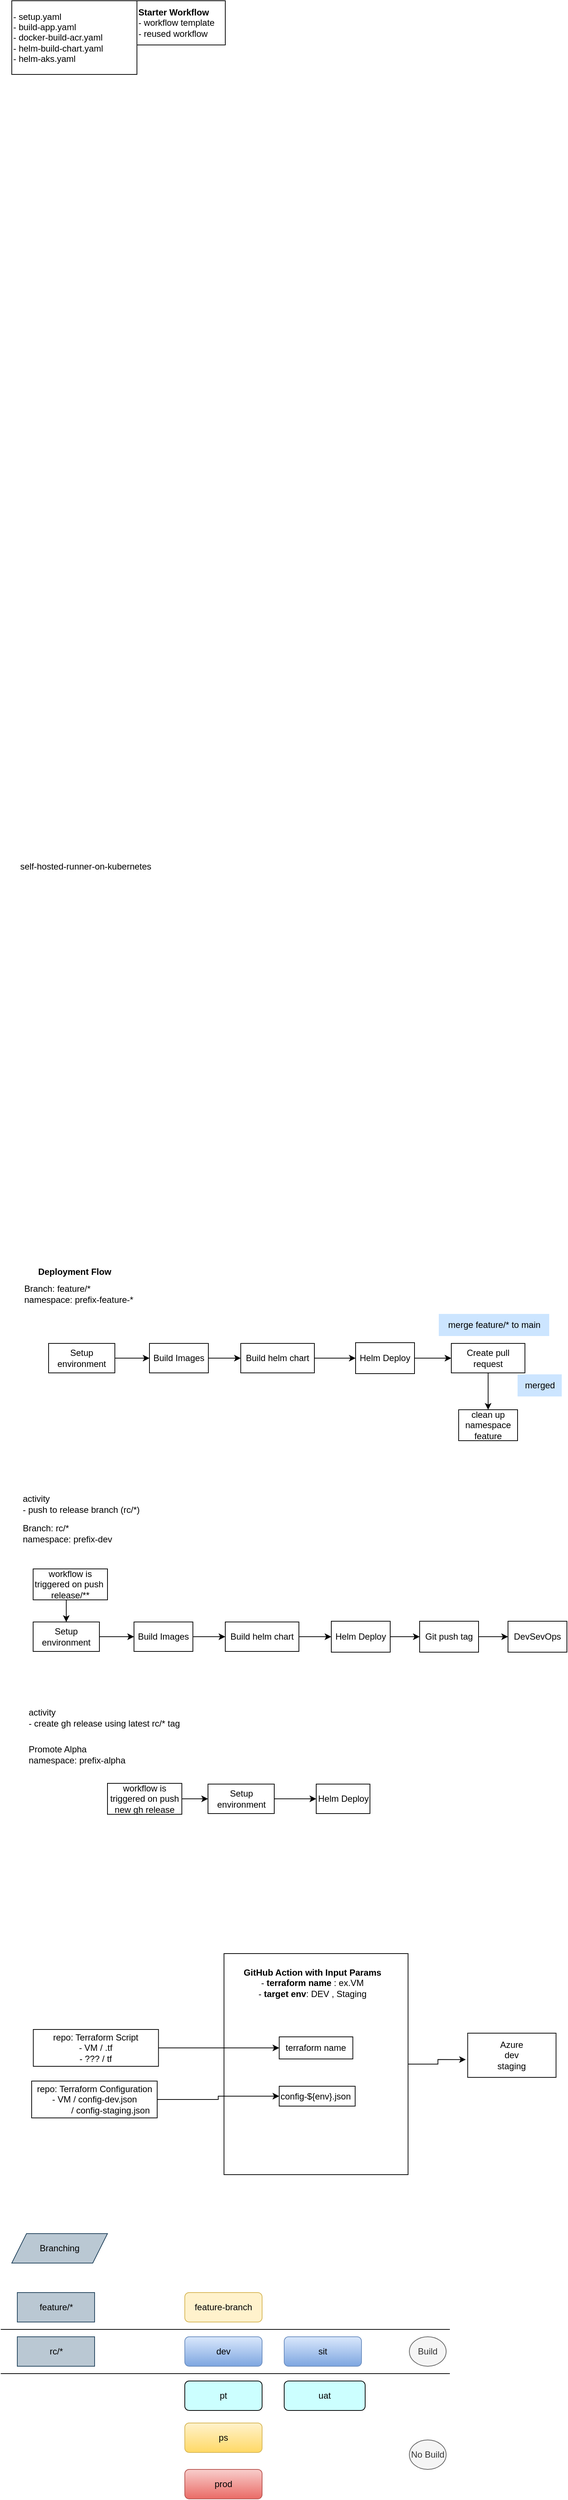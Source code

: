 <mxfile version="24.2.0" type="github">
  <diagram id="C5RBs43oDa-KdzZeNtuy" name="Page-1">
    <mxGraphModel dx="1434" dy="795" grid="1" gridSize="10" guides="1" tooltips="1" connect="1" arrows="1" fold="1" page="1" pageScale="1" pageWidth="827" pageHeight="1169" math="0" shadow="0">
      <root>
        <mxCell id="WIyWlLk6GJQsqaUBKTNV-0" />
        <mxCell id="WIyWlLk6GJQsqaUBKTNV-1" parent="WIyWlLk6GJQsqaUBKTNV-0" />
        <mxCell id="ixGZPzWQaoTAjSbG5yT1-7" value="feature/*" style="rounded=0;whiteSpace=wrap;html=1;fontStyle=0;fillColor=#bac8d3;strokeColor=#23445d;" parent="WIyWlLk6GJQsqaUBKTNV-1" vertex="1">
          <mxGeometry x="37.5" y="3330" width="105" height="40" as="geometry" />
        </mxCell>
        <mxCell id="oq_p0iZETmjGSR7xj0-a-7" value="- setup.yaml&lt;br&gt;- build-app.yaml&lt;br&gt;- docker-build-acr.yaml&lt;br&gt;- helm-build-chart.yaml&lt;br&gt;- helm-aks.yaml" style="whiteSpace=wrap;html=1;align=left;" parent="WIyWlLk6GJQsqaUBKTNV-1" vertex="1">
          <mxGeometry x="30" y="220" width="170" height="100" as="geometry" />
        </mxCell>
        <mxCell id="ENWFnSOeBy6cw1nGGWTw-10" value="&lt;b&gt;Starter Workflow&lt;/b&gt;&lt;br&gt;- workflow template&lt;br&gt;- reused workflow" style="whiteSpace=wrap;html=1;align=left;" parent="WIyWlLk6GJQsqaUBKTNV-1" vertex="1">
          <mxGeometry x="200" y="220" width="120" height="60" as="geometry" />
        </mxCell>
        <UserObject label="self-hosted-runner-on-kubernetes&lt;br&gt;" link="https://blog.opstree.com/2023/04/18/github-self-hosted-runner-on-kubernetes/" id="qq9qIuuZ3JPeEX_20FzZ-5">
          <mxCell style="text;html=1;align=center;verticalAlign=middle;resizable=0;points=[];autosize=1;strokeColor=none;fillColor=none;fontStyle=0" parent="WIyWlLk6GJQsqaUBKTNV-1" vertex="1">
            <mxGeometry x="30" y="1380" width="200" height="30" as="geometry" />
          </mxCell>
        </UserObject>
        <mxCell id="c8sxnvZn8iMgc1AVpzlQ-0" value="&lt;b&gt;Deployment Flow&lt;/b&gt;" style="text;html=1;align=center;verticalAlign=middle;resizable=0;points=[];autosize=1;strokeColor=none;fillColor=none;" parent="WIyWlLk6GJQsqaUBKTNV-1" vertex="1">
          <mxGeometry x="55" y="1930" width="120" height="30" as="geometry" />
        </mxCell>
        <mxCell id="c8sxnvZn8iMgc1AVpzlQ-2" value="Branch: feature/*&lt;br&gt;namespace: prefix-feature-*" style="text;html=1;align=left;verticalAlign=middle;resizable=0;points=[];autosize=1;strokeColor=none;fillColor=none;" parent="WIyWlLk6GJQsqaUBKTNV-1" vertex="1">
          <mxGeometry x="45" y="1955" width="170" height="40" as="geometry" />
        </mxCell>
        <mxCell id="c8sxnvZn8iMgc1AVpzlQ-10" value="Branch: rc/*&lt;br&gt;namespace: prefix-dev" style="text;html=1;align=left;verticalAlign=middle;resizable=0;points=[];autosize=1;strokeColor=none;fillColor=none;" parent="WIyWlLk6GJQsqaUBKTNV-1" vertex="1">
          <mxGeometry x="43.0" y="2280" width="140" height="40" as="geometry" />
        </mxCell>
        <mxCell id="c8sxnvZn8iMgc1AVpzlQ-20" value="" style="group" parent="WIyWlLk6GJQsqaUBKTNV-1" vertex="1" connectable="0">
          <mxGeometry x="80" y="2010" width="697" height="154" as="geometry" />
        </mxCell>
        <mxCell id="c8sxnvZn8iMgc1AVpzlQ-3" value="Setup environment" style="whiteSpace=wrap;html=1;" parent="c8sxnvZn8iMgc1AVpzlQ-20" vertex="1">
          <mxGeometry y="32" width="90" height="40" as="geometry" />
        </mxCell>
        <mxCell id="c8sxnvZn8iMgc1AVpzlQ-4" value="Build Images" style="whiteSpace=wrap;html=1;" parent="c8sxnvZn8iMgc1AVpzlQ-20" vertex="1">
          <mxGeometry x="137" y="32" width="80" height="40" as="geometry" />
        </mxCell>
        <mxCell id="c8sxnvZn8iMgc1AVpzlQ-16" style="edgeStyle=orthogonalEdgeStyle;rounded=0;orthogonalLoop=1;jettySize=auto;html=1;exitX=1;exitY=0.5;exitDx=0;exitDy=0;entryX=0;entryY=0.5;entryDx=0;entryDy=0;" parent="c8sxnvZn8iMgc1AVpzlQ-20" source="c8sxnvZn8iMgc1AVpzlQ-3" target="c8sxnvZn8iMgc1AVpzlQ-4" edge="1">
          <mxGeometry relative="1" as="geometry" />
        </mxCell>
        <mxCell id="c8sxnvZn8iMgc1AVpzlQ-6" value="Build helm chart" style="whiteSpace=wrap;html=1;" parent="c8sxnvZn8iMgc1AVpzlQ-20" vertex="1">
          <mxGeometry x="261.0" y="32" width="100" height="40" as="geometry" />
        </mxCell>
        <mxCell id="c8sxnvZn8iMgc1AVpzlQ-17" style="edgeStyle=orthogonalEdgeStyle;rounded=0;orthogonalLoop=1;jettySize=auto;html=1;exitX=1;exitY=0.5;exitDx=0;exitDy=0;entryX=0;entryY=0.5;entryDx=0;entryDy=0;" parent="c8sxnvZn8iMgc1AVpzlQ-20" source="c8sxnvZn8iMgc1AVpzlQ-4" target="c8sxnvZn8iMgc1AVpzlQ-6" edge="1">
          <mxGeometry relative="1" as="geometry" />
        </mxCell>
        <mxCell id="c8sxnvZn8iMgc1AVpzlQ-7" value="Helm Deploy" style="whiteSpace=wrap;html=1;" parent="c8sxnvZn8iMgc1AVpzlQ-20" vertex="1">
          <mxGeometry x="417" y="31" width="80" height="42" as="geometry" />
        </mxCell>
        <mxCell id="c8sxnvZn8iMgc1AVpzlQ-18" style="edgeStyle=orthogonalEdgeStyle;rounded=0;orthogonalLoop=1;jettySize=auto;html=1;exitX=1;exitY=0.5;exitDx=0;exitDy=0;" parent="c8sxnvZn8iMgc1AVpzlQ-20" source="c8sxnvZn8iMgc1AVpzlQ-6" target="c8sxnvZn8iMgc1AVpzlQ-7" edge="1">
          <mxGeometry relative="1" as="geometry" />
        </mxCell>
        <mxCell id="c8sxnvZn8iMgc1AVpzlQ-9" value="Create pull request" style="whiteSpace=wrap;html=1;" parent="c8sxnvZn8iMgc1AVpzlQ-20" vertex="1">
          <mxGeometry x="547" y="32" width="100" height="40" as="geometry" />
        </mxCell>
        <mxCell id="c8sxnvZn8iMgc1AVpzlQ-19" style="edgeStyle=orthogonalEdgeStyle;rounded=0;orthogonalLoop=1;jettySize=auto;html=1;exitX=1;exitY=0.5;exitDx=0;exitDy=0;" parent="c8sxnvZn8iMgc1AVpzlQ-20" source="c8sxnvZn8iMgc1AVpzlQ-7" target="c8sxnvZn8iMgc1AVpzlQ-9" edge="1">
          <mxGeometry relative="1" as="geometry" />
        </mxCell>
        <mxCell id="c8sxnvZn8iMgc1AVpzlQ-11" value="merge feature/* to main" style="text;html=1;align=center;verticalAlign=middle;resizable=0;points=[];autosize=1;strokeColor=none;fillColor=#CCE5FF;" parent="c8sxnvZn8iMgc1AVpzlQ-20" vertex="1">
          <mxGeometry x="530" y="-8" width="150" height="30" as="geometry" />
        </mxCell>
        <mxCell id="c8sxnvZn8iMgc1AVpzlQ-12" value="clean up namespace feature" style="whiteSpace=wrap;html=1;" parent="c8sxnvZn8iMgc1AVpzlQ-20" vertex="1">
          <mxGeometry x="557" y="122" width="80" height="42" as="geometry" />
        </mxCell>
        <mxCell id="c8sxnvZn8iMgc1AVpzlQ-15" style="edgeStyle=orthogonalEdgeStyle;rounded=0;orthogonalLoop=1;jettySize=auto;html=1;exitX=0.5;exitY=1;exitDx=0;exitDy=0;entryX=0.5;entryY=0;entryDx=0;entryDy=0;" parent="c8sxnvZn8iMgc1AVpzlQ-20" source="c8sxnvZn8iMgc1AVpzlQ-9" target="c8sxnvZn8iMgc1AVpzlQ-12" edge="1">
          <mxGeometry relative="1" as="geometry" />
        </mxCell>
        <mxCell id="c8sxnvZn8iMgc1AVpzlQ-14" value="merged" style="text;html=1;align=center;verticalAlign=middle;resizable=0;points=[];autosize=1;strokeColor=none;fillColor=#CCE5FF;" parent="c8sxnvZn8iMgc1AVpzlQ-20" vertex="1">
          <mxGeometry x="637" y="74" width="60" height="30" as="geometry" />
        </mxCell>
        <mxCell id="c8sxnvZn8iMgc1AVpzlQ-22" value="Setup environment" style="whiteSpace=wrap;html=1;" parent="WIyWlLk6GJQsqaUBKTNV-1" vertex="1">
          <mxGeometry x="59.0" y="2420" width="90" height="40" as="geometry" />
        </mxCell>
        <mxCell id="c8sxnvZn8iMgc1AVpzlQ-23" value="Build Images" style="whiteSpace=wrap;html=1;" parent="WIyWlLk6GJQsqaUBKTNV-1" vertex="1">
          <mxGeometry x="196" y="2420" width="80" height="40" as="geometry" />
        </mxCell>
        <mxCell id="c8sxnvZn8iMgc1AVpzlQ-24" style="edgeStyle=orthogonalEdgeStyle;rounded=0;orthogonalLoop=1;jettySize=auto;html=1;exitX=1;exitY=0.5;exitDx=0;exitDy=0;entryX=0;entryY=0.5;entryDx=0;entryDy=0;" parent="WIyWlLk6GJQsqaUBKTNV-1" source="c8sxnvZn8iMgc1AVpzlQ-22" target="c8sxnvZn8iMgc1AVpzlQ-23" edge="1">
          <mxGeometry relative="1" as="geometry" />
        </mxCell>
        <mxCell id="c8sxnvZn8iMgc1AVpzlQ-25" value="Build helm chart" style="whiteSpace=wrap;html=1;" parent="WIyWlLk6GJQsqaUBKTNV-1" vertex="1">
          <mxGeometry x="320.0" y="2420" width="100" height="40" as="geometry" />
        </mxCell>
        <mxCell id="c8sxnvZn8iMgc1AVpzlQ-26" style="edgeStyle=orthogonalEdgeStyle;rounded=0;orthogonalLoop=1;jettySize=auto;html=1;exitX=1;exitY=0.5;exitDx=0;exitDy=0;entryX=0;entryY=0.5;entryDx=0;entryDy=0;" parent="WIyWlLk6GJQsqaUBKTNV-1" source="c8sxnvZn8iMgc1AVpzlQ-23" target="c8sxnvZn8iMgc1AVpzlQ-25" edge="1">
          <mxGeometry relative="1" as="geometry" />
        </mxCell>
        <mxCell id="c8sxnvZn8iMgc1AVpzlQ-37" style="edgeStyle=orthogonalEdgeStyle;rounded=0;orthogonalLoop=1;jettySize=auto;html=1;exitX=1;exitY=0.5;exitDx=0;exitDy=0;entryX=0;entryY=0.5;entryDx=0;entryDy=0;" parent="WIyWlLk6GJQsqaUBKTNV-1" source="c8sxnvZn8iMgc1AVpzlQ-27" target="c8sxnvZn8iMgc1AVpzlQ-35" edge="1">
          <mxGeometry relative="1" as="geometry" />
        </mxCell>
        <mxCell id="c8sxnvZn8iMgc1AVpzlQ-27" value="Helm Deploy" style="whiteSpace=wrap;html=1;" parent="WIyWlLk6GJQsqaUBKTNV-1" vertex="1">
          <mxGeometry x="464" y="2419" width="80" height="42" as="geometry" />
        </mxCell>
        <mxCell id="c8sxnvZn8iMgc1AVpzlQ-28" style="edgeStyle=orthogonalEdgeStyle;rounded=0;orthogonalLoop=1;jettySize=auto;html=1;exitX=1;exitY=0.5;exitDx=0;exitDy=0;" parent="WIyWlLk6GJQsqaUBKTNV-1" source="c8sxnvZn8iMgc1AVpzlQ-25" target="c8sxnvZn8iMgc1AVpzlQ-27" edge="1">
          <mxGeometry relative="1" as="geometry" />
        </mxCell>
        <mxCell id="c8sxnvZn8iMgc1AVpzlQ-38" style="edgeStyle=orthogonalEdgeStyle;rounded=0;orthogonalLoop=1;jettySize=auto;html=1;exitX=1;exitY=0.5;exitDx=0;exitDy=0;" parent="WIyWlLk6GJQsqaUBKTNV-1" source="c8sxnvZn8iMgc1AVpzlQ-35" target="c8sxnvZn8iMgc1AVpzlQ-36" edge="1">
          <mxGeometry relative="1" as="geometry" />
        </mxCell>
        <mxCell id="c8sxnvZn8iMgc1AVpzlQ-35" value="Git push tag" style="whiteSpace=wrap;html=1;" parent="WIyWlLk6GJQsqaUBKTNV-1" vertex="1">
          <mxGeometry x="584" y="2419" width="80" height="42" as="geometry" />
        </mxCell>
        <mxCell id="c8sxnvZn8iMgc1AVpzlQ-36" value="DevSevOps" style="whiteSpace=wrap;html=1;" parent="WIyWlLk6GJQsqaUBKTNV-1" vertex="1">
          <mxGeometry x="704" y="2419" width="80" height="42" as="geometry" />
        </mxCell>
        <mxCell id="c8sxnvZn8iMgc1AVpzlQ-39" value="Promote Alpha&lt;br&gt;namespace: prefix-alpha" style="text;html=1;align=left;verticalAlign=middle;resizable=0;points=[];autosize=1;strokeColor=none;fillColor=none;" parent="WIyWlLk6GJQsqaUBKTNV-1" vertex="1">
          <mxGeometry x="51.0" y="2580" width="150" height="40" as="geometry" />
        </mxCell>
        <mxCell id="c8sxnvZn8iMgc1AVpzlQ-49" style="edgeStyle=orthogonalEdgeStyle;rounded=0;orthogonalLoop=1;jettySize=auto;html=1;exitX=1;exitY=0.5;exitDx=0;exitDy=0;entryX=0;entryY=0.5;entryDx=0;entryDy=0;" parent="WIyWlLk6GJQsqaUBKTNV-1" source="c8sxnvZn8iMgc1AVpzlQ-40" target="c8sxnvZn8iMgc1AVpzlQ-47" edge="1">
          <mxGeometry relative="1" as="geometry" />
        </mxCell>
        <mxCell id="c8sxnvZn8iMgc1AVpzlQ-40" value="Setup environment" style="whiteSpace=wrap;html=1;" parent="WIyWlLk6GJQsqaUBKTNV-1" vertex="1">
          <mxGeometry x="296.5" y="2640" width="90" height="40" as="geometry" />
        </mxCell>
        <mxCell id="c8sxnvZn8iMgc1AVpzlQ-47" value="Helm Deploy" style="whiteSpace=wrap;html=1;" parent="WIyWlLk6GJQsqaUBKTNV-1" vertex="1">
          <mxGeometry x="443.5" y="2640" width="73" height="40" as="geometry" />
        </mxCell>
        <mxCell id="c8sxnvZn8iMgc1AVpzlQ-51" value="activity&amp;nbsp;&lt;br&gt;&lt;div style=&quot;&quot;&gt;&lt;span style=&quot;background-color: initial;&quot;&gt;- push to release branch (rc/*)&lt;/span&gt;&lt;/div&gt;" style="text;html=1;align=left;verticalAlign=middle;resizable=0;points=[];autosize=1;strokeColor=none;fillColor=none;" parent="WIyWlLk6GJQsqaUBKTNV-1" vertex="1">
          <mxGeometry x="43.0" y="2240" width="180" height="40" as="geometry" />
        </mxCell>
        <mxCell id="c8sxnvZn8iMgc1AVpzlQ-52" value="activity&amp;nbsp;&lt;br&gt;&lt;div style=&quot;&quot;&gt;&lt;span style=&quot;background-color: initial;&quot;&gt;- create gh release using latest rc/* tag&lt;/span&gt;&lt;/div&gt;" style="text;html=1;align=left;verticalAlign=middle;resizable=0;points=[];autosize=1;strokeColor=none;fillColor=none;" parent="WIyWlLk6GJQsqaUBKTNV-1" vertex="1">
          <mxGeometry x="51.0" y="2530" width="230" height="40" as="geometry" />
        </mxCell>
        <mxCell id="c8sxnvZn8iMgc1AVpzlQ-54" style="edgeStyle=orthogonalEdgeStyle;rounded=0;orthogonalLoop=1;jettySize=auto;html=1;exitX=0.5;exitY=1;exitDx=0;exitDy=0;entryX=0.5;entryY=0;entryDx=0;entryDy=0;" parent="WIyWlLk6GJQsqaUBKTNV-1" source="c8sxnvZn8iMgc1AVpzlQ-53" target="c8sxnvZn8iMgc1AVpzlQ-22" edge="1">
          <mxGeometry relative="1" as="geometry" />
        </mxCell>
        <mxCell id="c8sxnvZn8iMgc1AVpzlQ-53" value="workflow is triggered on push&amp;nbsp; release/**" style="whiteSpace=wrap;html=1;" parent="WIyWlLk6GJQsqaUBKTNV-1" vertex="1">
          <mxGeometry x="59.0" y="2348" width="101" height="42" as="geometry" />
        </mxCell>
        <mxCell id="c8sxnvZn8iMgc1AVpzlQ-56" style="edgeStyle=orthogonalEdgeStyle;rounded=0;orthogonalLoop=1;jettySize=auto;html=1;exitX=1;exitY=0.5;exitDx=0;exitDy=0;entryX=0;entryY=0.5;entryDx=0;entryDy=0;" parent="WIyWlLk6GJQsqaUBKTNV-1" source="c8sxnvZn8iMgc1AVpzlQ-55" target="c8sxnvZn8iMgc1AVpzlQ-40" edge="1">
          <mxGeometry relative="1" as="geometry" />
        </mxCell>
        <mxCell id="c8sxnvZn8iMgc1AVpzlQ-55" value="workflow is triggered on push new gh release" style="whiteSpace=wrap;html=1;" parent="WIyWlLk6GJQsqaUBKTNV-1" vertex="1">
          <mxGeometry x="160" y="2639" width="101" height="42" as="geometry" />
        </mxCell>
        <mxCell id="VpuWoSAb_P0Iv6lTYFVo-14" value="" style="group" parent="WIyWlLk6GJQsqaUBKTNV-1" vertex="1" connectable="0">
          <mxGeometry x="57" y="2870" width="712.25" height="300" as="geometry" />
        </mxCell>
        <mxCell id="VpuWoSAb_P0Iv6lTYFVo-6" value="" style="whiteSpace=wrap;html=1;" parent="VpuWoSAb_P0Iv6lTYFVo-14" vertex="1">
          <mxGeometry x="261.25" width="250" height="300" as="geometry" />
        </mxCell>
        <mxCell id="VpuWoSAb_P0Iv6lTYFVo-1" value="repo: Terraform Script&lt;br&gt;- VM / .tf&lt;br&gt;- ??? / tf" style="whiteSpace=wrap;html=1;" parent="VpuWoSAb_P0Iv6lTYFVo-14" vertex="1">
          <mxGeometry x="2.25" y="103" width="170" height="50" as="geometry" />
        </mxCell>
        <mxCell id="VpuWoSAb_P0Iv6lTYFVo-2" value="repo: Terraform Configuration&lt;br&gt;- VM / config-dev.json&lt;br&gt;&amp;nbsp; &amp;nbsp; &amp;nbsp; &amp;nbsp; &amp;nbsp; &amp;nbsp; &amp;nbsp;/ config-staging.json" style="whiteSpace=wrap;html=1;" parent="VpuWoSAb_P0Iv6lTYFVo-14" vertex="1">
          <mxGeometry y="173" width="170.5" height="50" as="geometry" />
        </mxCell>
        <mxCell id="VpuWoSAb_P0Iv6lTYFVo-5" value="Azure&lt;br&gt;dev&lt;br&gt;staging" style="whiteSpace=wrap;html=1;" parent="VpuWoSAb_P0Iv6lTYFVo-14" vertex="1">
          <mxGeometry x="592.25" y="108" width="120" height="60" as="geometry" />
        </mxCell>
        <mxCell id="VpuWoSAb_P0Iv6lTYFVo-13" style="edgeStyle=orthogonalEdgeStyle;rounded=0;orthogonalLoop=1;jettySize=auto;html=1;exitX=1;exitY=0.5;exitDx=0;exitDy=0;entryX=-0.021;entryY=0.597;entryDx=0;entryDy=0;entryPerimeter=0;" parent="VpuWoSAb_P0Iv6lTYFVo-14" source="VpuWoSAb_P0Iv6lTYFVo-6" target="VpuWoSAb_P0Iv6lTYFVo-5" edge="1">
          <mxGeometry relative="1" as="geometry" />
        </mxCell>
        <mxCell id="VpuWoSAb_P0Iv6lTYFVo-7" value="config-${env}.json&amp;nbsp;" style="whiteSpace=wrap;html=1;" parent="VpuWoSAb_P0Iv6lTYFVo-14" vertex="1">
          <mxGeometry x="336.25" y="180" width="103.15" height="27" as="geometry" />
        </mxCell>
        <mxCell id="VpuWoSAb_P0Iv6lTYFVo-12" style="edgeStyle=orthogonalEdgeStyle;rounded=0;orthogonalLoop=1;jettySize=auto;html=1;exitX=1;exitY=0.5;exitDx=0;exitDy=0;entryX=0;entryY=0.5;entryDx=0;entryDy=0;" parent="VpuWoSAb_P0Iv6lTYFVo-14" source="VpuWoSAb_P0Iv6lTYFVo-2" target="VpuWoSAb_P0Iv6lTYFVo-7" edge="1">
          <mxGeometry relative="1" as="geometry" />
        </mxCell>
        <mxCell id="VpuWoSAb_P0Iv6lTYFVo-8" value="terraform name" style="whiteSpace=wrap;html=1;" parent="VpuWoSAb_P0Iv6lTYFVo-14" vertex="1">
          <mxGeometry x="336.25" y="113" width="100" height="30" as="geometry" />
        </mxCell>
        <mxCell id="VpuWoSAb_P0Iv6lTYFVo-11" style="edgeStyle=orthogonalEdgeStyle;rounded=0;orthogonalLoop=1;jettySize=auto;html=1;exitX=1;exitY=0.5;exitDx=0;exitDy=0;entryX=0;entryY=0.5;entryDx=0;entryDy=0;" parent="VpuWoSAb_P0Iv6lTYFVo-14" source="VpuWoSAb_P0Iv6lTYFVo-1" target="VpuWoSAb_P0Iv6lTYFVo-8" edge="1">
          <mxGeometry relative="1" as="geometry" />
        </mxCell>
        <mxCell id="VpuWoSAb_P0Iv6lTYFVo-9" value="&lt;b&gt;GitHub Action with I&lt;span style=&quot;&quot;&gt;nput Params&lt;/span&gt;&lt;/b&gt;&lt;br style=&quot;border-color: var(--border-color);&quot;&gt;- &lt;b&gt;terraform name&lt;/b&gt; : ex.VM&lt;br style=&quot;border-color: var(--border-color);&quot;&gt;- &lt;b&gt;target env&lt;/b&gt;: DEV , Staging" style="text;html=1;align=center;verticalAlign=middle;resizable=0;points=[];autosize=1;strokeColor=none;fillColor=none;" parent="VpuWoSAb_P0Iv6lTYFVo-14" vertex="1">
          <mxGeometry x="276.16" y="10" width="210" height="60" as="geometry" />
        </mxCell>
        <mxCell id="qq9qIuuZ3JPeEX_20FzZ-7" value="" style="shape=image;verticalLabelPosition=bottom;labelBackgroundColor=default;verticalAlign=top;aspect=fixed;imageAspect=0;image=https://blog2opstree.files.wordpress.com/2023/03/diagram.png?w=859;" parent="WIyWlLk6GJQsqaUBKTNV-1" vertex="1">
          <mxGeometry x="51" y="1440" width="715.83" height="390" as="geometry" />
        </mxCell>
        <mxCell id="ixGZPzWQaoTAjSbG5yT1-10" value="rc/*" style="rounded=0;whiteSpace=wrap;html=1;fillColor=#bac8d3;strokeColor=#23445d;" parent="WIyWlLk6GJQsqaUBKTNV-1" vertex="1">
          <mxGeometry x="37.5" y="3390" width="105" height="40" as="geometry" />
        </mxCell>
        <mxCell id="ixGZPzWQaoTAjSbG5yT1-12" value="Branching" style="shape=parallelogram;perimeter=parallelogramPerimeter;whiteSpace=wrap;html=1;fixedSize=1;fillColor=#bac8d3;strokeColor=#23445d;" parent="WIyWlLk6GJQsqaUBKTNV-1" vertex="1">
          <mxGeometry x="30" y="3250" width="130" height="40" as="geometry" />
        </mxCell>
        <mxCell id="ixGZPzWQaoTAjSbG5yT1-13" value="feature-branch" style="rounded=1;whiteSpace=wrap;html=1;fillColor=#fff2cc;fontStyle=0;fillStyle=auto;labelPadding=0;absoluteArcSize=0;glass=0;shadow=0;strokeColor=#d6b656;fontSize=12;imageWidth=24;imageHeight=24;strokeWidth=1;perimeterSpacing=0;" parent="WIyWlLk6GJQsqaUBKTNV-1" vertex="1">
          <mxGeometry x="265" y="3330" width="105" height="40" as="geometry" />
        </mxCell>
        <mxCell id="ixGZPzWQaoTAjSbG5yT1-14" value="dev" style="rounded=1;whiteSpace=wrap;html=1;fillColor=#dae8fc;fontStyle=0;fillStyle=auto;labelPadding=0;absoluteArcSize=0;glass=0;shadow=0;strokeColor=#6c8ebf;gradientColor=#7ea6e0;fontSize=12;imageWidth=24;imageHeight=24;strokeWidth=1;perimeterSpacing=0;" parent="WIyWlLk6GJQsqaUBKTNV-1" vertex="1">
          <mxGeometry x="265" y="3390" width="105" height="40" as="geometry" />
        </mxCell>
        <mxCell id="ixGZPzWQaoTAjSbG5yT1-15" value="pt" style="rounded=1;whiteSpace=wrap;html=1;fillColor=#CCFFFF;fontStyle=0;gradientColor=none;fillStyle=auto;labelPadding=0;absoluteArcSize=0;glass=0;shadow=0;fontSize=12;imageWidth=24;imageHeight=24;strokeWidth=1;perimeterSpacing=0;" parent="WIyWlLk6GJQsqaUBKTNV-1" vertex="1">
          <mxGeometry x="265" y="3450" width="105" height="40" as="geometry" />
        </mxCell>
        <mxCell id="ixGZPzWQaoTAjSbG5yT1-16" value="ps" style="rounded=1;whiteSpace=wrap;html=1;fillColor=#fff2cc;fontStyle=0;gradientColor=#ffd966;fillStyle=auto;labelPadding=0;absoluteArcSize=0;glass=0;shadow=0;strokeColor=#d6b656;fontSize=12;imageWidth=24;imageHeight=24;strokeWidth=1;perimeterSpacing=0;" parent="WIyWlLk6GJQsqaUBKTNV-1" vertex="1">
          <mxGeometry x="265" y="3507" width="105" height="40" as="geometry" />
        </mxCell>
        <mxCell id="ixGZPzWQaoTAjSbG5yT1-17" value="sit" style="rounded=1;whiteSpace=wrap;html=1;fillColor=#dae8fc;fontStyle=0;fillStyle=auto;labelPadding=0;absoluteArcSize=0;glass=0;shadow=0;strokeColor=#6c8ebf;gradientColor=#7ea6e0;fontSize=12;imageWidth=24;imageHeight=24;strokeWidth=1;perimeterSpacing=0;" parent="WIyWlLk6GJQsqaUBKTNV-1" vertex="1">
          <mxGeometry x="400" y="3390" width="105" height="40" as="geometry" />
        </mxCell>
        <mxCell id="ixGZPzWQaoTAjSbG5yT1-18" value="prod" style="rounded=1;whiteSpace=wrap;html=1;fillColor=#f8cecc;fontStyle=0;gradientColor=#ea6b66;fillStyle=auto;labelPadding=0;absoluteArcSize=0;glass=0;shadow=0;strokeColor=#b85450;fontSize=12;imageWidth=24;imageHeight=24;strokeWidth=1;perimeterSpacing=0;" parent="WIyWlLk6GJQsqaUBKTNV-1" vertex="1">
          <mxGeometry x="265" y="3570" width="105" height="40" as="geometry" />
        </mxCell>
        <mxCell id="ixGZPzWQaoTAjSbG5yT1-19" value="uat" style="rounded=1;whiteSpace=wrap;html=1;fillColor=#CCFFFF;fontStyle=0;gradientColor=none;fillStyle=auto;labelPadding=0;absoluteArcSize=0;glass=0;shadow=0;fontSize=12;imageWidth=24;imageHeight=24;strokeWidth=1;perimeterSpacing=0;" parent="WIyWlLk6GJQsqaUBKTNV-1" vertex="1">
          <mxGeometry x="400" y="3450" width="110" height="40" as="geometry" />
        </mxCell>
        <mxCell id="ixGZPzWQaoTAjSbG5yT1-20" value="" style="endArrow=none;html=1;rounded=0;" parent="WIyWlLk6GJQsqaUBKTNV-1" edge="1">
          <mxGeometry width="50" height="50" relative="1" as="geometry">
            <mxPoint x="15" y="3380" as="sourcePoint" />
            <mxPoint x="625" y="3380" as="targetPoint" />
          </mxGeometry>
        </mxCell>
        <mxCell id="ixGZPzWQaoTAjSbG5yT1-21" value="" style="endArrow=none;html=1;rounded=0;" parent="WIyWlLk6GJQsqaUBKTNV-1" edge="1">
          <mxGeometry width="50" height="50" relative="1" as="geometry">
            <mxPoint x="15" y="3440" as="sourcePoint" />
            <mxPoint x="625" y="3440" as="targetPoint" />
          </mxGeometry>
        </mxCell>
        <mxCell id="ixGZPzWQaoTAjSbG5yT1-22" value="Build" style="ellipse;whiteSpace=wrap;html=1;fillColor=#f5f5f5;fontColor=#333333;strokeColor=#666666;" parent="WIyWlLk6GJQsqaUBKTNV-1" vertex="1">
          <mxGeometry x="570" y="3390" width="50" height="40" as="geometry" />
        </mxCell>
        <mxCell id="ixGZPzWQaoTAjSbG5yT1-23" value="No Build" style="ellipse;whiteSpace=wrap;html=1;fillColor=#f5f5f5;fontColor=#333333;strokeColor=#666666;" parent="WIyWlLk6GJQsqaUBKTNV-1" vertex="1">
          <mxGeometry x="570" y="3530" width="50" height="40" as="geometry" />
        </mxCell>
      </root>
    </mxGraphModel>
  </diagram>
</mxfile>
